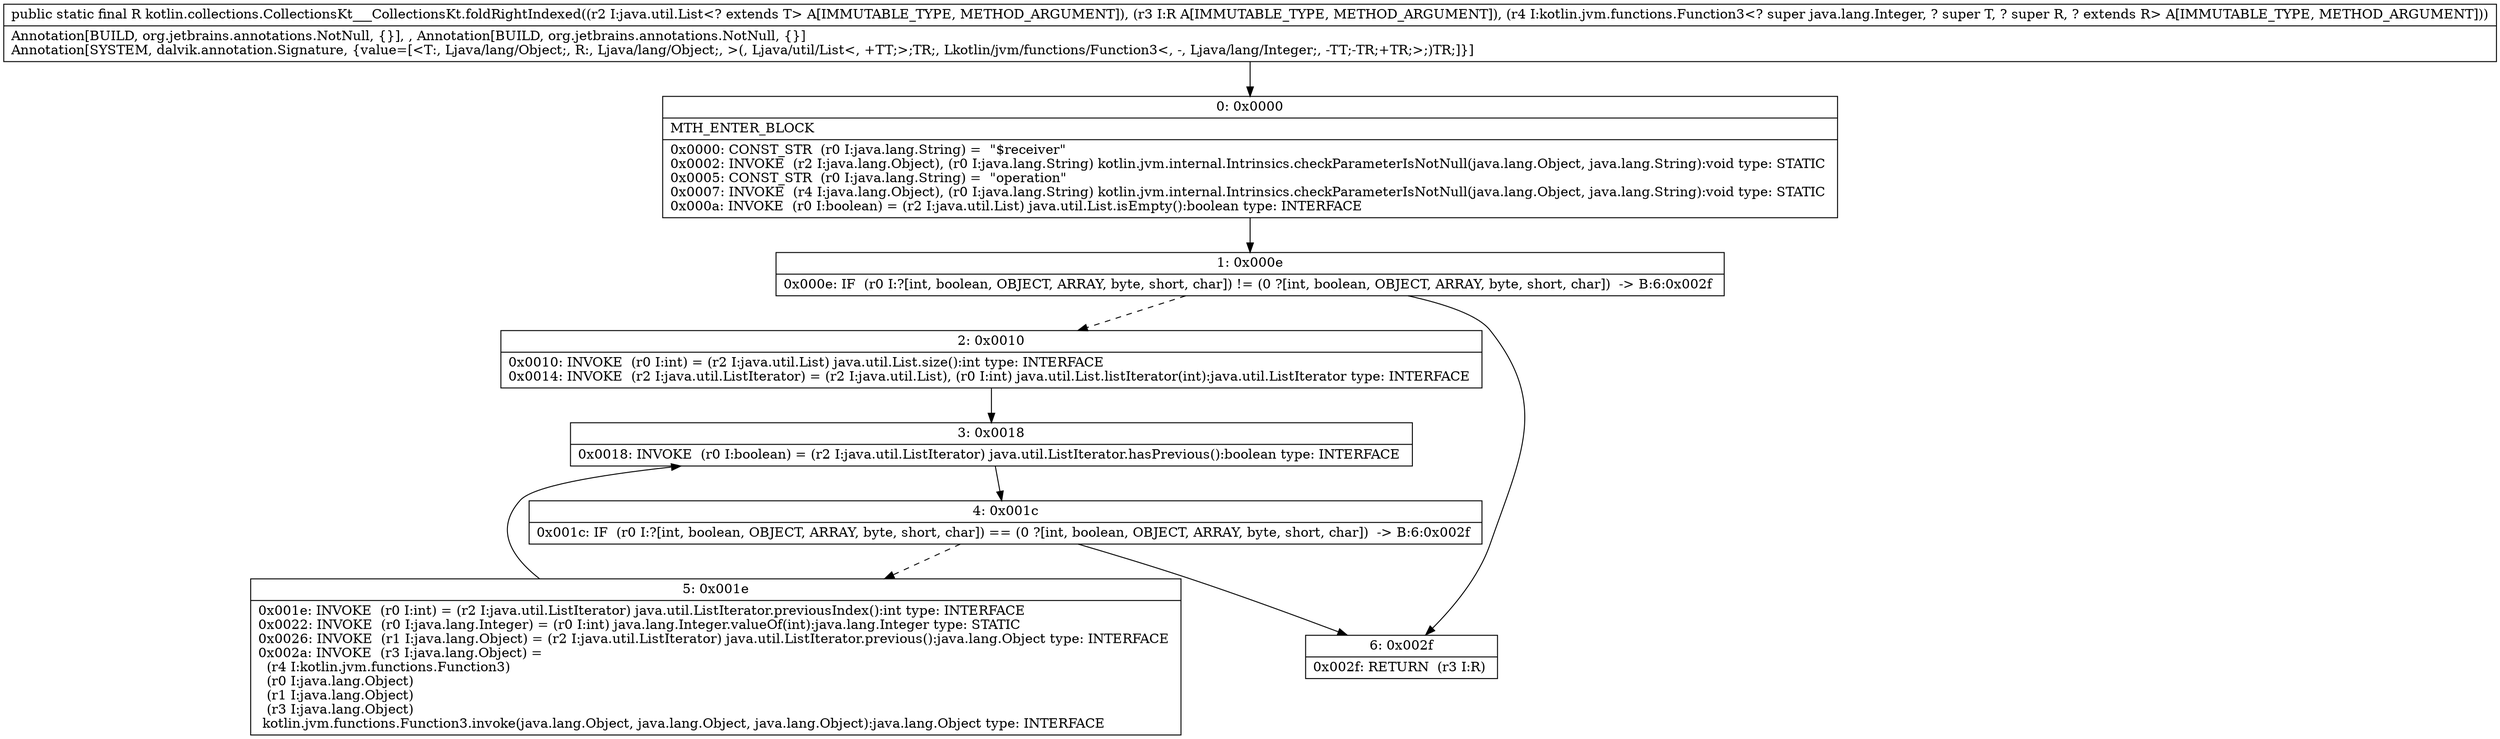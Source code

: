 digraph "CFG forkotlin.collections.CollectionsKt___CollectionsKt.foldRightIndexed(Ljava\/util\/List;Ljava\/lang\/Object;Lkotlin\/jvm\/functions\/Function3;)Ljava\/lang\/Object;" {
Node_0 [shape=record,label="{0\:\ 0x0000|MTH_ENTER_BLOCK\l|0x0000: CONST_STR  (r0 I:java.lang.String) =  \"$receiver\" \l0x0002: INVOKE  (r2 I:java.lang.Object), (r0 I:java.lang.String) kotlin.jvm.internal.Intrinsics.checkParameterIsNotNull(java.lang.Object, java.lang.String):void type: STATIC \l0x0005: CONST_STR  (r0 I:java.lang.String) =  \"operation\" \l0x0007: INVOKE  (r4 I:java.lang.Object), (r0 I:java.lang.String) kotlin.jvm.internal.Intrinsics.checkParameterIsNotNull(java.lang.Object, java.lang.String):void type: STATIC \l0x000a: INVOKE  (r0 I:boolean) = (r2 I:java.util.List) java.util.List.isEmpty():boolean type: INTERFACE \l}"];
Node_1 [shape=record,label="{1\:\ 0x000e|0x000e: IF  (r0 I:?[int, boolean, OBJECT, ARRAY, byte, short, char]) != (0 ?[int, boolean, OBJECT, ARRAY, byte, short, char])  \-\> B:6:0x002f \l}"];
Node_2 [shape=record,label="{2\:\ 0x0010|0x0010: INVOKE  (r0 I:int) = (r2 I:java.util.List) java.util.List.size():int type: INTERFACE \l0x0014: INVOKE  (r2 I:java.util.ListIterator) = (r2 I:java.util.List), (r0 I:int) java.util.List.listIterator(int):java.util.ListIterator type: INTERFACE \l}"];
Node_3 [shape=record,label="{3\:\ 0x0018|0x0018: INVOKE  (r0 I:boolean) = (r2 I:java.util.ListIterator) java.util.ListIterator.hasPrevious():boolean type: INTERFACE \l}"];
Node_4 [shape=record,label="{4\:\ 0x001c|0x001c: IF  (r0 I:?[int, boolean, OBJECT, ARRAY, byte, short, char]) == (0 ?[int, boolean, OBJECT, ARRAY, byte, short, char])  \-\> B:6:0x002f \l}"];
Node_5 [shape=record,label="{5\:\ 0x001e|0x001e: INVOKE  (r0 I:int) = (r2 I:java.util.ListIterator) java.util.ListIterator.previousIndex():int type: INTERFACE \l0x0022: INVOKE  (r0 I:java.lang.Integer) = (r0 I:int) java.lang.Integer.valueOf(int):java.lang.Integer type: STATIC \l0x0026: INVOKE  (r1 I:java.lang.Object) = (r2 I:java.util.ListIterator) java.util.ListIterator.previous():java.lang.Object type: INTERFACE \l0x002a: INVOKE  (r3 I:java.lang.Object) = \l  (r4 I:kotlin.jvm.functions.Function3)\l  (r0 I:java.lang.Object)\l  (r1 I:java.lang.Object)\l  (r3 I:java.lang.Object)\l kotlin.jvm.functions.Function3.invoke(java.lang.Object, java.lang.Object, java.lang.Object):java.lang.Object type: INTERFACE \l}"];
Node_6 [shape=record,label="{6\:\ 0x002f|0x002f: RETURN  (r3 I:R) \l}"];
MethodNode[shape=record,label="{public static final R kotlin.collections.CollectionsKt___CollectionsKt.foldRightIndexed((r2 I:java.util.List\<? extends T\> A[IMMUTABLE_TYPE, METHOD_ARGUMENT]), (r3 I:R A[IMMUTABLE_TYPE, METHOD_ARGUMENT]), (r4 I:kotlin.jvm.functions.Function3\<? super java.lang.Integer, ? super T, ? super R, ? extends R\> A[IMMUTABLE_TYPE, METHOD_ARGUMENT]))  | Annotation[BUILD, org.jetbrains.annotations.NotNull, \{\}], , Annotation[BUILD, org.jetbrains.annotations.NotNull, \{\}]\lAnnotation[SYSTEM, dalvik.annotation.Signature, \{value=[\<T:, Ljava\/lang\/Object;, R:, Ljava\/lang\/Object;, \>(, Ljava\/util\/List\<, +TT;\>;TR;, Lkotlin\/jvm\/functions\/Function3\<, \-, Ljava\/lang\/Integer;, \-TT;\-TR;+TR;\>;)TR;]\}]\l}"];
MethodNode -> Node_0;
Node_0 -> Node_1;
Node_1 -> Node_2[style=dashed];
Node_1 -> Node_6;
Node_2 -> Node_3;
Node_3 -> Node_4;
Node_4 -> Node_5[style=dashed];
Node_4 -> Node_6;
Node_5 -> Node_3;
}

